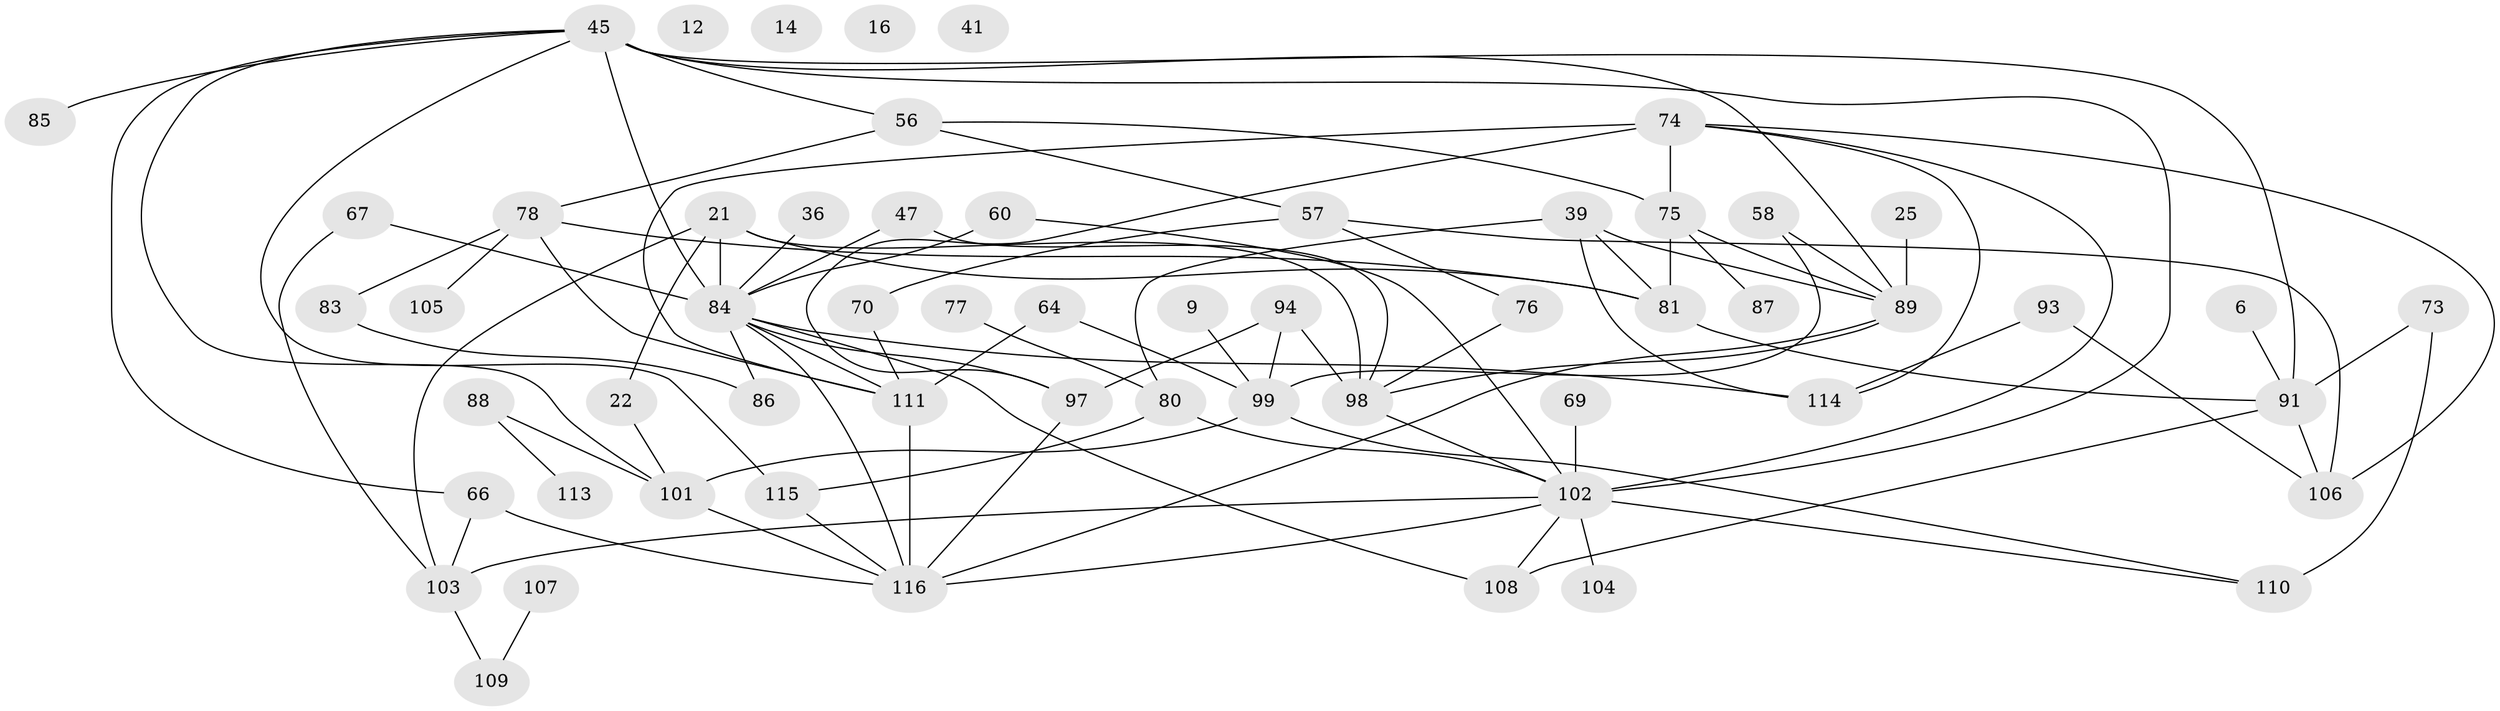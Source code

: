 // original degree distribution, {5: 0.1206896551724138, 4: 0.1896551724137931, 2: 0.25862068965517243, 1: 0.15517241379310345, 3: 0.16379310344827586, 0: 0.034482758620689655, 7: 0.02586206896551724, 6: 0.04310344827586207, 8: 0.008620689655172414}
// Generated by graph-tools (version 1.1) at 2025/38/03/09/25 04:38:49]
// undirected, 58 vertices, 95 edges
graph export_dot {
graph [start="1"]
  node [color=gray90,style=filled];
  6;
  9;
  12;
  14;
  16;
  21;
  22;
  25;
  36;
  39 [super="+2+24"];
  41;
  45 [super="+23"];
  47;
  56 [super="+54"];
  57;
  58;
  60;
  64 [super="+26"];
  66;
  67;
  69;
  70;
  73;
  74 [super="+51+61"];
  75 [super="+71+68+53"];
  76;
  77;
  78 [super="+18"];
  80 [super="+33"];
  81 [super="+17+40"];
  83;
  84 [super="+42+59"];
  85;
  86;
  87;
  88 [super="+72+31+79"];
  89 [super="+8+29"];
  91 [super="+28"];
  93;
  94 [super="+82"];
  97 [super="+55"];
  98 [super="+96"];
  99 [super="+7+65"];
  101;
  102 [super="+95+100"];
  103 [super="+63"];
  104;
  105 [super="+30+52"];
  106;
  107;
  108;
  109;
  110 [super="+49"];
  111 [super="+90"];
  113 [super="+35"];
  114 [super="+43+38"];
  115 [super="+32"];
  116 [super="+112"];
  6 -- 91;
  9 -- 99;
  21 -- 22;
  21 -- 98 [weight=2];
  21 -- 103 [weight=2];
  21 -- 84;
  21 -- 81;
  22 -- 101;
  25 -- 89 [weight=2];
  36 -- 84;
  39 -- 89 [weight=2];
  39 -- 114;
  39 -- 81;
  39 -- 80;
  45 -- 66;
  45 -- 89 [weight=2];
  45 -- 101;
  45 -- 115;
  45 -- 84 [weight=2];
  45 -- 85;
  45 -- 91;
  45 -- 56;
  45 -- 102;
  47 -- 98;
  47 -- 84;
  56 -- 57;
  56 -- 75;
  56 -- 78;
  57 -- 70;
  57 -- 76;
  57 -- 106;
  58 -- 89;
  58 -- 99;
  60 -- 84;
  60 -- 102;
  64 -- 99;
  64 -- 111;
  66 -- 116;
  66 -- 103;
  67 -- 103;
  67 -- 84;
  69 -- 102;
  70 -- 111;
  73 -- 91 [weight=2];
  73 -- 110 [weight=2];
  74 -- 97 [weight=2];
  74 -- 114;
  74 -- 106;
  74 -- 102 [weight=3];
  74 -- 111 [weight=3];
  74 -- 75;
  75 -- 81;
  75 -- 87;
  75 -- 89;
  76 -- 98;
  77 -- 80;
  78 -- 83;
  78 -- 81;
  78 -- 111;
  78 -- 105;
  80 -- 115;
  80 -- 102;
  81 -- 91;
  83 -- 86;
  84 -- 108 [weight=2];
  84 -- 114;
  84 -- 86;
  84 -- 97;
  84 -- 116;
  84 -- 111;
  88 -- 113;
  88 -- 101;
  89 -- 98;
  89 -- 116 [weight=3];
  91 -- 106;
  91 -- 108;
  93 -- 106;
  93 -- 114;
  94 -- 98;
  94 -- 99 [weight=2];
  94 -- 97;
  97 -- 116;
  98 -- 102;
  99 -- 101 [weight=2];
  99 -- 110;
  101 -- 116;
  102 -- 116 [weight=2];
  102 -- 103 [weight=2];
  102 -- 104;
  102 -- 108;
  102 -- 110;
  103 -- 109;
  107 -- 109;
  111 -- 116 [weight=2];
  115 -- 116 [weight=3];
}
